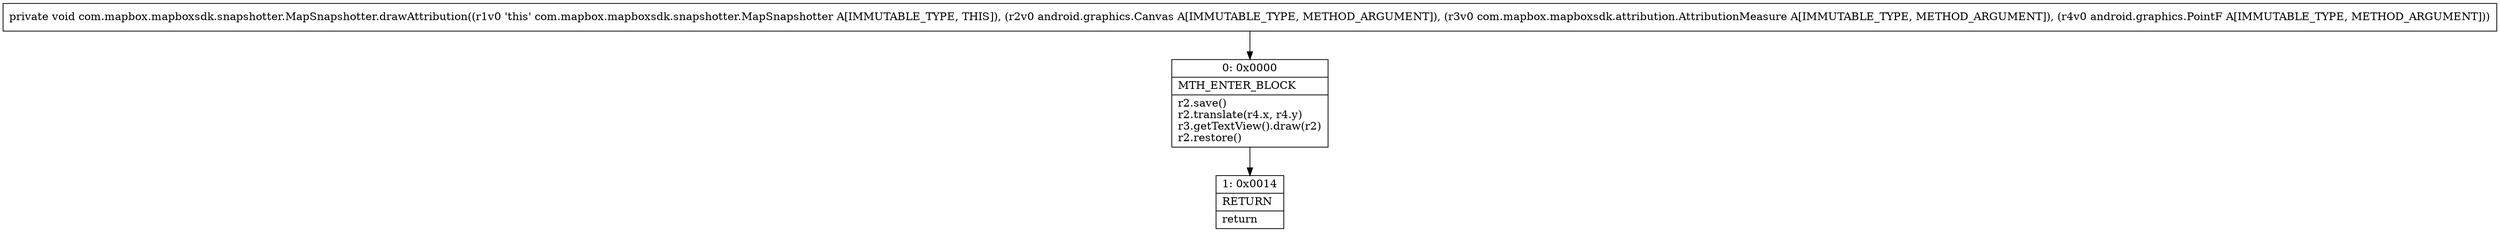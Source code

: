 digraph "CFG forcom.mapbox.mapboxsdk.snapshotter.MapSnapshotter.drawAttribution(Landroid\/graphics\/Canvas;Lcom\/mapbox\/mapboxsdk\/attribution\/AttributionMeasure;Landroid\/graphics\/PointF;)V" {
Node_0 [shape=record,label="{0\:\ 0x0000|MTH_ENTER_BLOCK\l|r2.save()\lr2.translate(r4.x, r4.y)\lr3.getTextView().draw(r2)\lr2.restore()\l}"];
Node_1 [shape=record,label="{1\:\ 0x0014|RETURN\l|return\l}"];
MethodNode[shape=record,label="{private void com.mapbox.mapboxsdk.snapshotter.MapSnapshotter.drawAttribution((r1v0 'this' com.mapbox.mapboxsdk.snapshotter.MapSnapshotter A[IMMUTABLE_TYPE, THIS]), (r2v0 android.graphics.Canvas A[IMMUTABLE_TYPE, METHOD_ARGUMENT]), (r3v0 com.mapbox.mapboxsdk.attribution.AttributionMeasure A[IMMUTABLE_TYPE, METHOD_ARGUMENT]), (r4v0 android.graphics.PointF A[IMMUTABLE_TYPE, METHOD_ARGUMENT])) }"];
MethodNode -> Node_0;
Node_0 -> Node_1;
}

